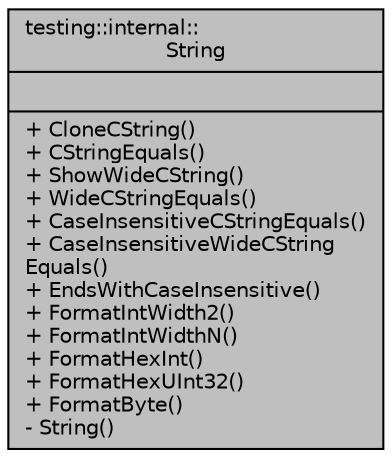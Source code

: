 digraph "testing::internal::String"
{
 // INTERACTIVE_SVG=YES
 // LATEX_PDF_SIZE
  edge [fontname="Helvetica",fontsize="10",labelfontname="Helvetica",labelfontsize="10"];
  node [fontname="Helvetica",fontsize="10",shape=record];
  Node1 [label="{testing::internal::\lString\n||+ CloneCString()\l+ CStringEquals()\l+ ShowWideCString()\l+ WideCStringEquals()\l+ CaseInsensitiveCStringEquals()\l+ CaseInsensitiveWideCString\lEquals()\l+ EndsWithCaseInsensitive()\l+ FormatIntWidth2()\l+ FormatIntWidthN()\l+ FormatHexInt()\l+ FormatHexUInt32()\l+ FormatByte()\l- String()\l}",height=0.2,width=0.4,color="black", fillcolor="grey75", style="filled", fontcolor="black",tooltip=" "];
}

